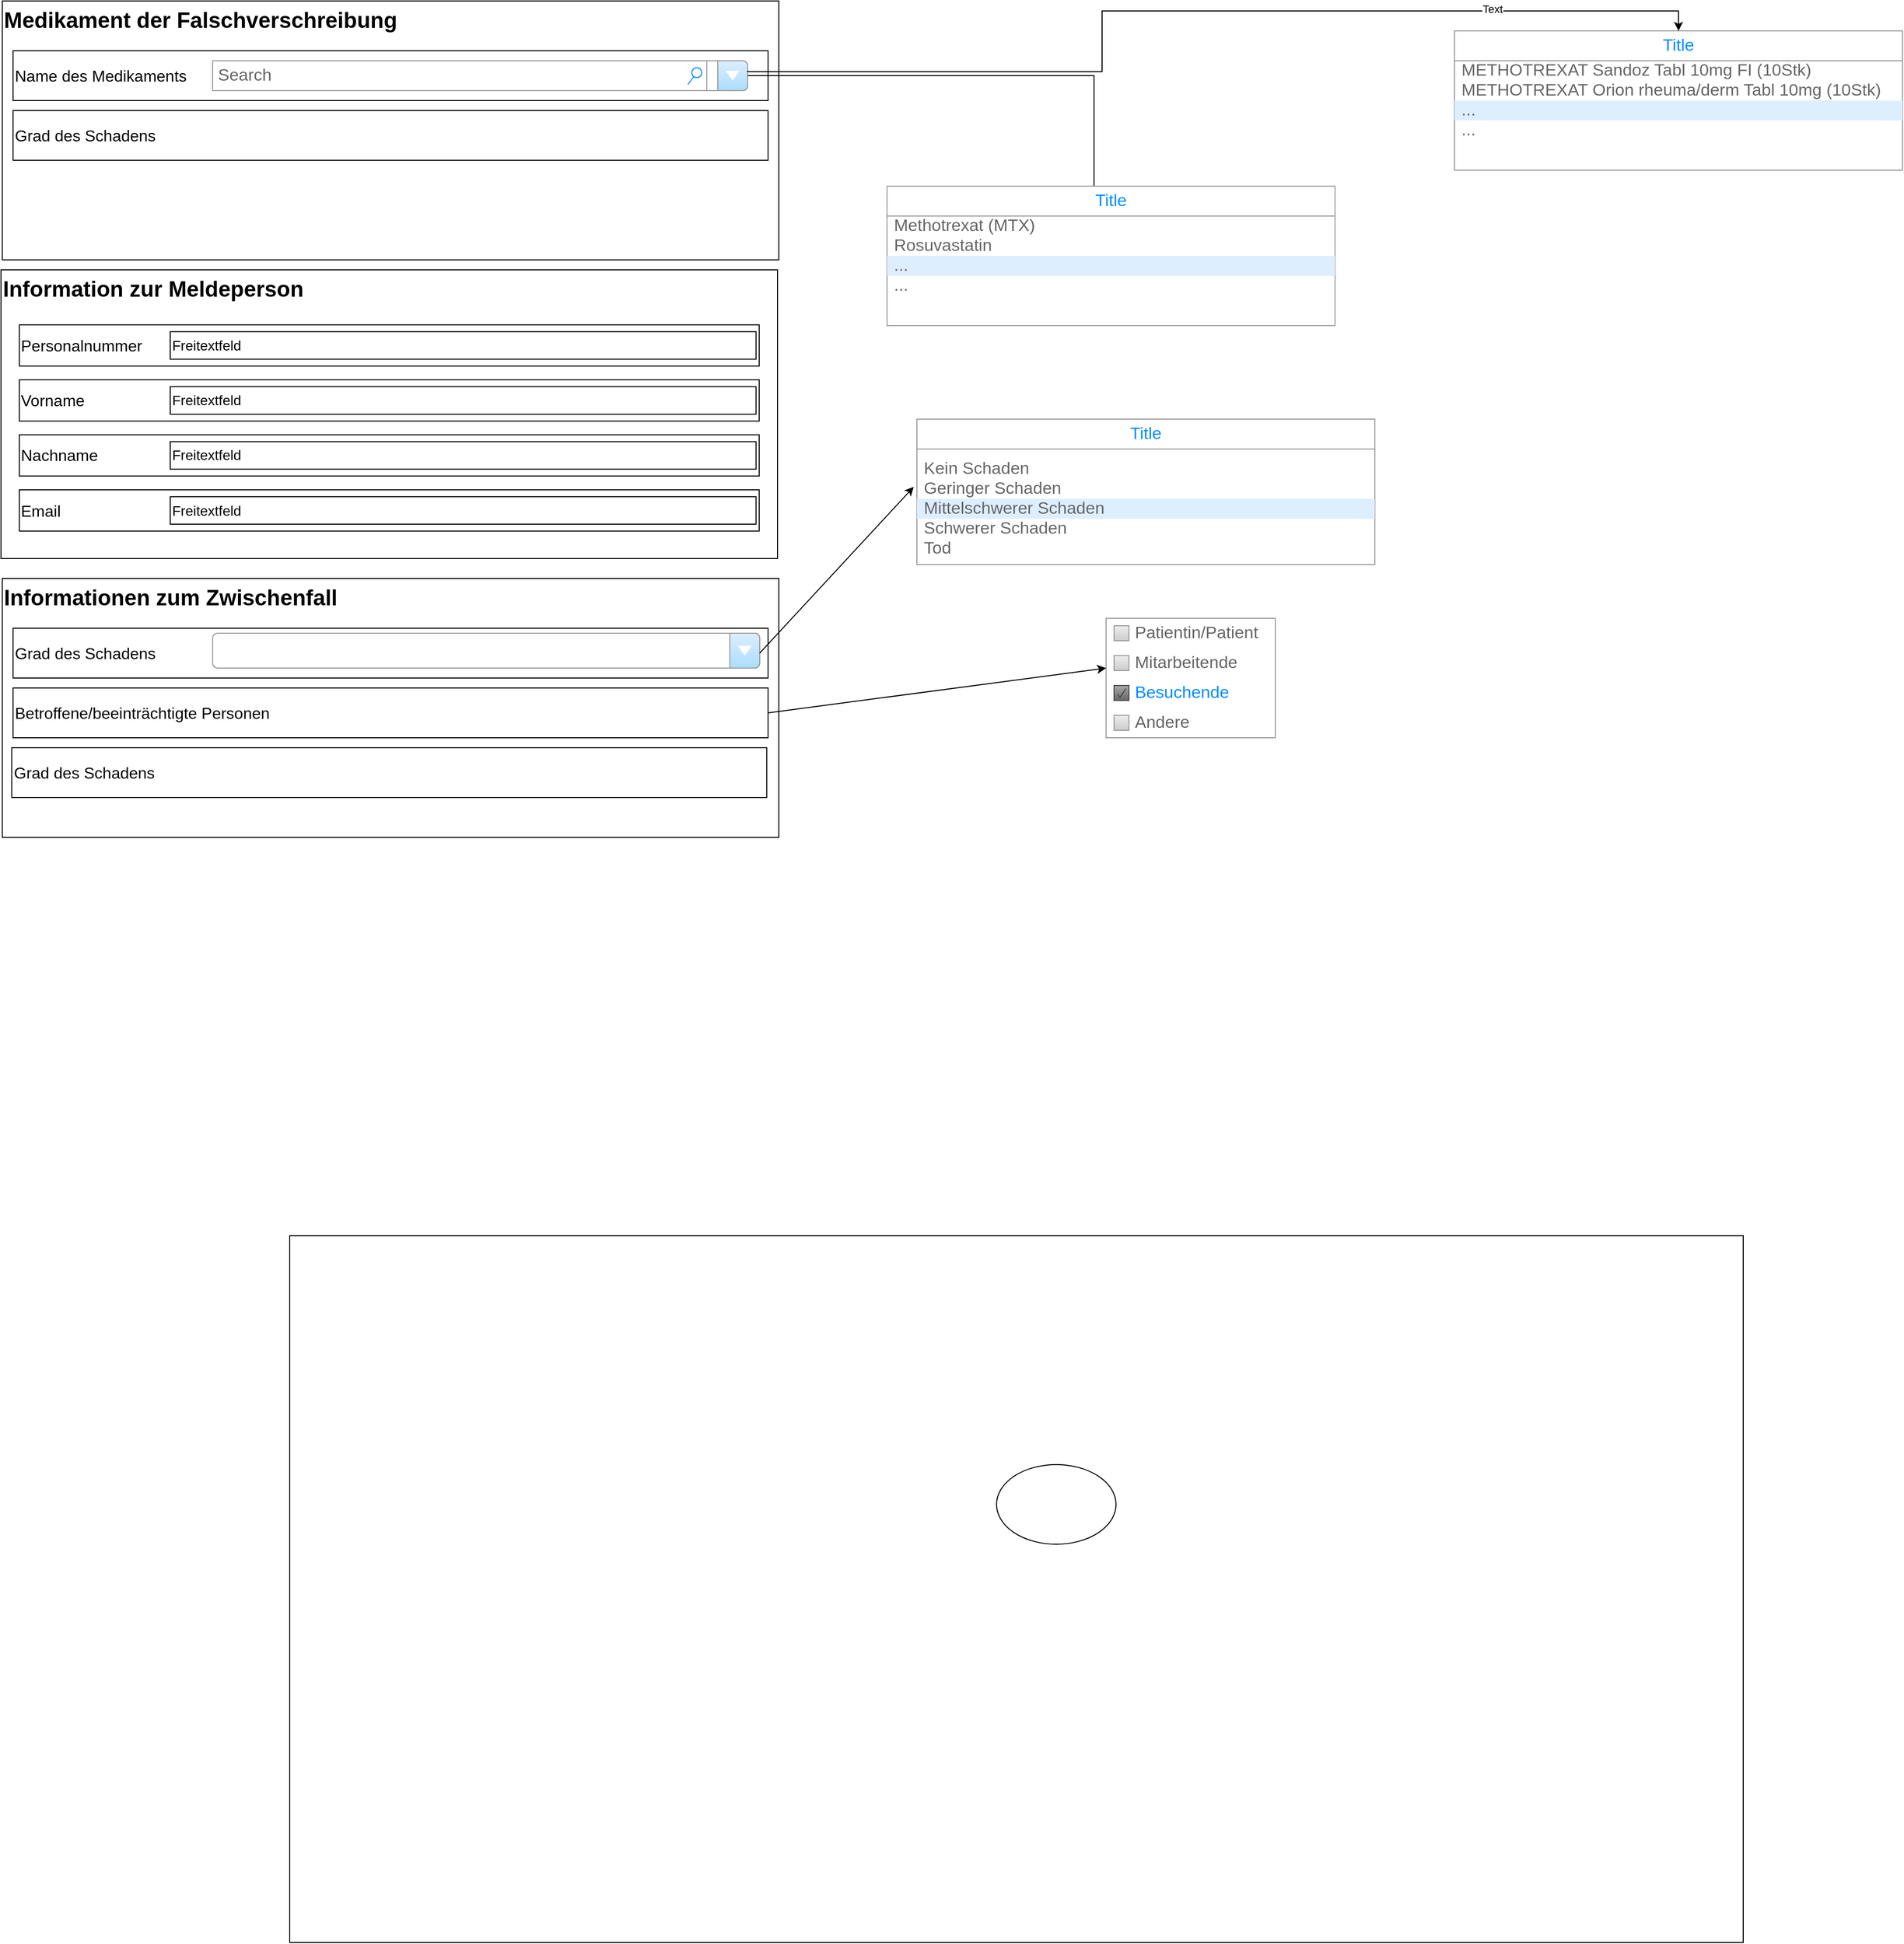 <mxfile version="21.6.5" type="github">
  <diagram name="Seite-1" id="8O7nqMV1pDiucMTswJLM">
    <mxGraphModel dx="4155" dy="1933" grid="1" gridSize="10" guides="1" tooltips="1" connect="1" arrows="1" fold="1" page="1" pageScale="1" pageWidth="827" pageHeight="1169" math="0" shadow="0">
      <root>
        <mxCell id="0" />
        <mxCell id="1" parent="0" />
        <mxCell id="bGcx2p2PE-QoZrHpDItu-20" value="" style="group" parent="1" vertex="1" connectable="0">
          <mxGeometry x="-2450" y="-1150" width="782.59" height="250" as="geometry" />
        </mxCell>
        <mxCell id="bGcx2p2PE-QoZrHpDItu-21" value="Medikament der Falschverschreibung" style="html=1;whiteSpace=wrap;container=1;verticalAlign=top;align=left;fontStyle=1;fontSize=22;" parent="bGcx2p2PE-QoZrHpDItu-20" vertex="1">
          <mxGeometry x="1.3" y="-10" width="780" height="260" as="geometry" />
        </mxCell>
        <mxCell id="bGcx2p2PE-QoZrHpDItu-22" value="&lt;font style=&quot;font-size: 16px;&quot;&gt;Name des Medikaments&lt;/font&gt;" style="html=1;whiteSpace=wrap;container=1;align=left;" parent="bGcx2p2PE-QoZrHpDItu-21" vertex="1">
          <mxGeometry x="10.81" y="50" width="758.37" height="50" as="geometry" />
        </mxCell>
        <mxCell id="bGcx2p2PE-QoZrHpDItu-37" value="&lt;table&gt;&lt;tbody&gt;&lt;tr&gt;&lt;td&gt;&lt;br&gt;&lt;/td&gt;&lt;/tr&gt;&lt;tr&gt;&lt;td&gt;&lt;br&gt;&lt;/td&gt;&lt;/tr&gt;&lt;tr&gt;&lt;td&gt;&lt;br&gt;&lt;/td&gt;&lt;/tr&gt;&lt;tr&gt;&lt;td&gt;&lt;br&gt;&lt;/td&gt;&lt;/tr&gt;&lt;tr&gt;&lt;td&gt;&lt;br&gt;&lt;/td&gt;&lt;/tr&gt;&lt;/tbody&gt;&lt;/table&gt;" style="strokeWidth=1;shadow=0;dashed=0;align=center;html=1;shape=mxgraph.mockup.forms.comboBox;strokeColor=#999999;fillColor=#ddeeff;align=left;fillColor2=#aaddff;mainText=;fontColor=#666666;fontSize=17;spacingLeft=3;container=1;" parent="bGcx2p2PE-QoZrHpDItu-20" vertex="1">
          <mxGeometry x="212.59" y="50" width="537.41" height="30" as="geometry" />
        </mxCell>
        <mxCell id="bGcx2p2PE-QoZrHpDItu-49" value="&lt;font style=&quot;font-size: 16px;&quot;&gt;Grad des Schadens&lt;/font&gt;" style="html=1;whiteSpace=wrap;container=1;align=left;" parent="bGcx2p2PE-QoZrHpDItu-20" vertex="1">
          <mxGeometry x="12.11" y="100" width="758.37" height="50" as="geometry" />
        </mxCell>
        <mxCell id="bGcx2p2PE-QoZrHpDItu-30" value="Search" style="strokeWidth=1;shadow=0;dashed=0;align=center;html=1;shape=mxgraph.mockup.forms.searchBox;strokeColor=#999999;mainText=;strokeColor2=#008cff;fontColor=#666666;fontSize=17;align=left;spacingLeft=3;whiteSpace=wrap;container=1;" parent="bGcx2p2PE-QoZrHpDItu-20" vertex="1">
          <mxGeometry x="212.59" y="50" width="496.314" height="30" as="geometry" />
        </mxCell>
        <mxCell id="bGcx2p2PE-QoZrHpDItu-10" value="" style="rounded=0;whiteSpace=wrap;html=1;container=1;" parent="1" vertex="1">
          <mxGeometry x="-2160" y="80" width="1460" height="710" as="geometry" />
        </mxCell>
        <mxCell id="bGcx2p2PE-QoZrHpDItu-11" value="" style="ellipse;whiteSpace=wrap;html=1;container=1;" parent="bGcx2p2PE-QoZrHpDItu-10" vertex="1">
          <mxGeometry x="710" y="230" width="120" height="80" as="geometry" />
        </mxCell>
        <mxCell id="bGcx2p2PE-QoZrHpDItu-19" value="" style="group" parent="1" vertex="1" connectable="0">
          <mxGeometry x="-2450" y="-890" width="780" height="290" as="geometry" />
        </mxCell>
        <mxCell id="bGcx2p2PE-QoZrHpDItu-1" value="Information zur Meldeperson" style="html=1;whiteSpace=wrap;container=0;verticalAlign=top;align=left;fontStyle=1;fontSize=22;" parent="bGcx2p2PE-QoZrHpDItu-19" vertex="1">
          <mxGeometry width="780" height="290" as="geometry" />
        </mxCell>
        <mxCell id="bGcx2p2PE-QoZrHpDItu-9" value="&lt;font style=&quot;font-size: 16px;&quot;&gt;Personalnummer&lt;/font&gt;" style="html=1;whiteSpace=wrap;container=1;align=left;" parent="bGcx2p2PE-QoZrHpDItu-19" vertex="1">
          <mxGeometry x="18.41" y="55.238" width="743.19" height="41.429" as="geometry" />
        </mxCell>
        <mxCell id="bGcx2p2PE-QoZrHpDItu-12" value="&lt;font style=&quot;font-size: 14px;&quot;&gt;Freitextfeld&lt;/font&gt;" style="rounded=0;whiteSpace=wrap;html=1;align=left;" parent="bGcx2p2PE-QoZrHpDItu-9" vertex="1">
          <mxGeometry x="151.59" y="6.905" width="588.41" height="27.619" as="geometry" />
        </mxCell>
        <mxCell id="bGcx2p2PE-QoZrHpDItu-13" value="&lt;font style=&quot;font-size: 16px;&quot;&gt;Vorname&lt;/font&gt;" style="html=1;whiteSpace=wrap;container=1;align=left;" parent="bGcx2p2PE-QoZrHpDItu-19" vertex="1">
          <mxGeometry x="18.41" y="110.476" width="743.19" height="41.429" as="geometry" />
        </mxCell>
        <mxCell id="bGcx2p2PE-QoZrHpDItu-14" value="&lt;font style=&quot;font-size: 14px;&quot;&gt;Freitextfeld&lt;/font&gt;" style="rounded=0;whiteSpace=wrap;html=1;align=left;" parent="bGcx2p2PE-QoZrHpDItu-13" vertex="1">
          <mxGeometry x="151.59" y="6.905" width="588.41" height="27.619" as="geometry" />
        </mxCell>
        <mxCell id="bGcx2p2PE-QoZrHpDItu-15" value="&lt;font style=&quot;font-size: 16px;&quot;&gt;Nachname&lt;/font&gt;" style="html=1;whiteSpace=wrap;container=1;align=left;" parent="bGcx2p2PE-QoZrHpDItu-19" vertex="1">
          <mxGeometry x="18.41" y="165.714" width="743.19" height="41.429" as="geometry" />
        </mxCell>
        <mxCell id="bGcx2p2PE-QoZrHpDItu-16" value="&lt;font style=&quot;font-size: 14px;&quot;&gt;Freitextfeld&lt;/font&gt;" style="rounded=0;whiteSpace=wrap;html=1;align=left;" parent="bGcx2p2PE-QoZrHpDItu-15" vertex="1">
          <mxGeometry x="151.59" y="6.905" width="588.41" height="27.619" as="geometry" />
        </mxCell>
        <mxCell id="bGcx2p2PE-QoZrHpDItu-17" value="&lt;font style=&quot;font-size: 16px;&quot;&gt;Email&lt;/font&gt;" style="html=1;whiteSpace=wrap;container=1;align=left;" parent="bGcx2p2PE-QoZrHpDItu-19" vertex="1">
          <mxGeometry x="18.41" y="220.952" width="743.19" height="41.429" as="geometry" />
        </mxCell>
        <mxCell id="bGcx2p2PE-QoZrHpDItu-18" value="&lt;font style=&quot;font-size: 14px;&quot;&gt;Freitextfeld&lt;/font&gt;" style="rounded=0;whiteSpace=wrap;html=1;align=left;" parent="bGcx2p2PE-QoZrHpDItu-17" vertex="1">
          <mxGeometry x="151.59" y="6.905" width="588.41" height="27.619" as="geometry" />
        </mxCell>
        <mxCell id="bGcx2p2PE-QoZrHpDItu-39" value="" style="edgeStyle=orthogonalEdgeStyle;rounded=0;orthogonalLoop=1;jettySize=auto;html=1;entryX=0.462;entryY=0.987;entryDx=0;entryDy=0;entryPerimeter=0;" parent="1" source="bGcx2p2PE-QoZrHpDItu-37" target="bGcx2p2PE-QoZrHpDItu-31" edge="1">
          <mxGeometry relative="1" as="geometry">
            <mxPoint x="-1310" y="-800" as="targetPoint" />
          </mxGeometry>
        </mxCell>
        <mxCell id="bGcx2p2PE-QoZrHpDItu-46" value="Text" style="edgeLabel;html=1;align=center;verticalAlign=middle;resizable=0;points=[];" parent="bGcx2p2PE-QoZrHpDItu-39" vertex="1" connectable="0">
          <mxGeometry x="0.593" y="2" relative="1" as="geometry">
            <mxPoint as="offset" />
          </mxGeometry>
        </mxCell>
        <mxCell id="bGcx2p2PE-QoZrHpDItu-31" value="" style="strokeWidth=1;shadow=0;dashed=0;align=center;html=1;shape=mxgraph.mockup.forms.rrect;rSize=0;strokeColor=#999999;fillColor=#ffffff;" parent="1" vertex="1">
          <mxGeometry x="-1560" y="-974" width="450" height="140" as="geometry" />
        </mxCell>
        <mxCell id="bGcx2p2PE-QoZrHpDItu-32" value="Title" style="strokeWidth=1;shadow=0;dashed=0;align=center;html=1;shape=mxgraph.mockup.forms.rrect;rSize=0;strokeColor=#999999;fontColor=#008cff;fontSize=17;fillColor=#ffffff;resizeWidth=1;whiteSpace=wrap;" parent="bGcx2p2PE-QoZrHpDItu-31" vertex="1">
          <mxGeometry width="450.0" height="30" relative="1" as="geometry">
            <mxPoint as="offset" />
          </mxGeometry>
        </mxCell>
        <mxCell id="bGcx2p2PE-QoZrHpDItu-33" value="Methotrexat (MTX)" style="strokeWidth=1;shadow=0;dashed=0;align=center;html=1;shape=mxgraph.mockup.forms.anchor;fontSize=17;fontColor=#666666;align=left;spacingLeft=5;resizeWidth=1;whiteSpace=wrap;" parent="bGcx2p2PE-QoZrHpDItu-31" vertex="1">
          <mxGeometry width="450.0" height="20" relative="1" as="geometry">
            <mxPoint y="30" as="offset" />
          </mxGeometry>
        </mxCell>
        <mxCell id="bGcx2p2PE-QoZrHpDItu-34" value="Rosuvastatin" style="strokeWidth=1;shadow=0;dashed=0;align=center;html=1;shape=mxgraph.mockup.forms.anchor;fontSize=17;fontColor=#666666;align=left;spacingLeft=5;resizeWidth=1;whiteSpace=wrap;" parent="bGcx2p2PE-QoZrHpDItu-31" vertex="1">
          <mxGeometry width="450.0" height="20" relative="1" as="geometry">
            <mxPoint y="50" as="offset" />
          </mxGeometry>
        </mxCell>
        <mxCell id="bGcx2p2PE-QoZrHpDItu-35" value="..." style="strokeWidth=1;shadow=0;dashed=0;align=center;html=1;shape=mxgraph.mockup.forms.rrect;rSize=0;fontSize=17;fontColor=#666666;align=left;spacingLeft=5;fillColor=#ddeeff;strokeColor=none;resizeWidth=1;whiteSpace=wrap;" parent="bGcx2p2PE-QoZrHpDItu-31" vertex="1">
          <mxGeometry width="450.0" height="20" relative="1" as="geometry">
            <mxPoint y="70" as="offset" />
          </mxGeometry>
        </mxCell>
        <mxCell id="bGcx2p2PE-QoZrHpDItu-36" value="..." style="strokeWidth=1;shadow=0;dashed=0;align=center;html=1;shape=mxgraph.mockup.forms.anchor;fontSize=17;fontColor=#666666;align=left;spacingLeft=5;resizeWidth=1;whiteSpace=wrap;" parent="bGcx2p2PE-QoZrHpDItu-31" vertex="1">
          <mxGeometry width="450.0" height="20" relative="1" as="geometry">
            <mxPoint y="90" as="offset" />
          </mxGeometry>
        </mxCell>
        <mxCell id="bGcx2p2PE-QoZrHpDItu-40" value="" style="strokeWidth=1;shadow=0;dashed=0;align=center;html=1;shape=mxgraph.mockup.forms.rrect;rSize=0;strokeColor=#999999;fillColor=#ffffff;" parent="1" vertex="1">
          <mxGeometry x="-990" y="-1130" width="450" height="140" as="geometry" />
        </mxCell>
        <mxCell id="bGcx2p2PE-QoZrHpDItu-41" value="Title" style="strokeWidth=1;shadow=0;dashed=0;align=center;html=1;shape=mxgraph.mockup.forms.rrect;rSize=0;strokeColor=#999999;fontColor=#008cff;fontSize=17;fillColor=#ffffff;resizeWidth=1;whiteSpace=wrap;" parent="bGcx2p2PE-QoZrHpDItu-40" vertex="1">
          <mxGeometry width="450.0" height="30" relative="1" as="geometry">
            <mxPoint as="offset" />
          </mxGeometry>
        </mxCell>
        <mxCell id="bGcx2p2PE-QoZrHpDItu-42" value="METHOTREXAT Sandoz Tabl 10mg FI (10Stk)" style="strokeWidth=1;shadow=0;dashed=0;align=center;html=1;shape=mxgraph.mockup.forms.anchor;fontSize=17;fontColor=#666666;align=left;spacingLeft=5;resizeWidth=1;whiteSpace=wrap;" parent="bGcx2p2PE-QoZrHpDItu-40" vertex="1">
          <mxGeometry width="450.0" height="20" relative="1" as="geometry">
            <mxPoint y="30" as="offset" />
          </mxGeometry>
        </mxCell>
        <mxCell id="bGcx2p2PE-QoZrHpDItu-43" value="METHOTREXAT Orion rheuma/derm Tabl 10mg (10Stk)" style="strokeWidth=1;shadow=0;dashed=0;align=center;html=1;shape=mxgraph.mockup.forms.anchor;fontSize=17;fontColor=#666666;align=left;spacingLeft=5;resizeWidth=1;whiteSpace=wrap;" parent="bGcx2p2PE-QoZrHpDItu-40" vertex="1">
          <mxGeometry width="450.0" height="20" relative="1" as="geometry">
            <mxPoint y="50" as="offset" />
          </mxGeometry>
        </mxCell>
        <mxCell id="bGcx2p2PE-QoZrHpDItu-44" value="..." style="strokeWidth=1;shadow=0;dashed=0;align=center;html=1;shape=mxgraph.mockup.forms.rrect;rSize=0;fontSize=17;fontColor=#666666;align=left;spacingLeft=5;fillColor=#ddeeff;strokeColor=none;resizeWidth=1;whiteSpace=wrap;" parent="bGcx2p2PE-QoZrHpDItu-40" vertex="1">
          <mxGeometry width="450.0" height="20" relative="1" as="geometry">
            <mxPoint y="70" as="offset" />
          </mxGeometry>
        </mxCell>
        <mxCell id="bGcx2p2PE-QoZrHpDItu-45" value="..." style="strokeWidth=1;shadow=0;dashed=0;align=center;html=1;shape=mxgraph.mockup.forms.anchor;fontSize=17;fontColor=#666666;align=left;spacingLeft=5;resizeWidth=1;whiteSpace=wrap;" parent="bGcx2p2PE-QoZrHpDItu-40" vertex="1">
          <mxGeometry width="450.0" height="20" relative="1" as="geometry">
            <mxPoint y="90" as="offset" />
          </mxGeometry>
        </mxCell>
        <mxCell id="bGcx2p2PE-QoZrHpDItu-47" value="" style="edgeStyle=orthogonalEdgeStyle;rounded=0;orthogonalLoop=1;jettySize=auto;html=1;" parent="1" target="bGcx2p2PE-QoZrHpDItu-41" edge="1">
          <mxGeometry relative="1" as="geometry">
            <mxPoint x="-1700" y="-1090" as="sourcePoint" />
            <mxPoint x="-1307" y="-800" as="targetPoint" />
            <Array as="points">
              <mxPoint x="-1700" y="-1089" />
              <mxPoint x="-1344" y="-1089" />
              <mxPoint x="-1344" y="-1150" />
              <mxPoint x="-765" y="-1150" />
            </Array>
          </mxGeometry>
        </mxCell>
        <mxCell id="bGcx2p2PE-QoZrHpDItu-48" value="Text" style="edgeLabel;html=1;align=center;verticalAlign=middle;resizable=0;points=[];" parent="bGcx2p2PE-QoZrHpDItu-47" vertex="1" connectable="0">
          <mxGeometry x="0.593" y="2" relative="1" as="geometry">
            <mxPoint as="offset" />
          </mxGeometry>
        </mxCell>
        <mxCell id="FmK_zJNC0J271hB84PhB-1" value="" style="group" vertex="1" connectable="0" parent="1">
          <mxGeometry x="-2450" y="-570" width="782.59" height="250" as="geometry" />
        </mxCell>
        <mxCell id="FmK_zJNC0J271hB84PhB-2" value="Informationen zum Zwischenfall" style="html=1;whiteSpace=wrap;container=1;verticalAlign=top;align=left;fontStyle=1;fontSize=22;" vertex="1" parent="FmK_zJNC0J271hB84PhB-1">
          <mxGeometry x="1.3" y="-10" width="780" height="260" as="geometry" />
        </mxCell>
        <mxCell id="FmK_zJNC0J271hB84PhB-3" value="&lt;font style=&quot;font-size: 16px;&quot;&gt;Grad des Schadens&lt;/font&gt;" style="html=1;whiteSpace=wrap;container=1;align=left;" vertex="1" parent="FmK_zJNC0J271hB84PhB-2">
          <mxGeometry x="10.81" y="50" width="758.37" height="50" as="geometry" />
        </mxCell>
        <mxCell id="FmK_zJNC0J271hB84PhB-16" value="" style="strokeWidth=1;shadow=0;dashed=0;align=center;html=1;shape=mxgraph.mockup.forms.comboBox;strokeColor=#999999;fillColor=#ddeeff;align=left;fillColor2=#aaddff;mainText=;fontColor=#666666;fontSize=17;spacingLeft=3;" vertex="1" parent="FmK_zJNC0J271hB84PhB-3">
          <mxGeometry x="200.48" y="5" width="549.52" height="35" as="geometry" />
        </mxCell>
        <mxCell id="FmK_zJNC0J271hB84PhB-15" value="&lt;font style=&quot;font-size: 16px;&quot;&gt;Grad des Schadens&lt;/font&gt;" style="html=1;whiteSpace=wrap;container=1;align=left;" vertex="1" parent="FmK_zJNC0J271hB84PhB-2">
          <mxGeometry x="9.51" y="170" width="758.37" height="50" as="geometry" />
        </mxCell>
        <mxCell id="FmK_zJNC0J271hB84PhB-5" value="&lt;font style=&quot;font-size: 16px;&quot;&gt;Betroffene/beeinträchtigte Personen&lt;/font&gt;" style="html=1;whiteSpace=wrap;container=1;align=left;" vertex="1" parent="FmK_zJNC0J271hB84PhB-1">
          <mxGeometry x="12.11" y="100" width="758.37" height="50" as="geometry" />
        </mxCell>
        <mxCell id="FmK_zJNC0J271hB84PhB-7" value="" style="strokeWidth=1;shadow=0;dashed=0;align=center;html=1;shape=mxgraph.mockup.forms.rrect;rSize=0;strokeColor=#999999;fillColor=#ffffff;recursiveResize=0;" vertex="1" parent="1">
          <mxGeometry x="-1340" y="-540" width="170" height="120" as="geometry" />
        </mxCell>
        <mxCell id="FmK_zJNC0J271hB84PhB-8" value="Patientin/Patient" style="strokeWidth=1;shadow=0;dashed=0;align=center;html=1;shape=mxgraph.mockup.forms.rrect;rSize=0;fillColor=#eeeeee;strokeColor=#999999;gradientColor=#cccccc;align=left;spacingLeft=4;fontSize=17;fontColor=#666666;labelPosition=right;" vertex="1" parent="FmK_zJNC0J271hB84PhB-7">
          <mxGeometry x="8" y="7.5" width="15" height="15" as="geometry" />
        </mxCell>
        <mxCell id="FmK_zJNC0J271hB84PhB-9" value="Mitarbeitende" style="strokeWidth=1;shadow=0;dashed=0;align=center;html=1;shape=mxgraph.mockup.forms.rrect;rSize=0;fillColor=#eeeeee;strokeColor=#999999;gradientColor=#cccccc;align=left;spacingLeft=4;fontSize=17;fontColor=#666666;labelPosition=right;" vertex="1" parent="FmK_zJNC0J271hB84PhB-7">
          <mxGeometry x="8" y="37.5" width="15" height="15" as="geometry" />
        </mxCell>
        <mxCell id="FmK_zJNC0J271hB84PhB-10" value="Besuchende" style="strokeWidth=1;shadow=0;dashed=0;align=center;html=1;shape=mxgraph.mockup.forms.checkbox;rSize=0;resizable=0;fillColor=#aaaaaa;strokeColor=#444444;gradientColor=#666666;align=left;spacingLeft=4;fontSize=17;fontColor=#008cff;labelPosition=right;" vertex="1" parent="FmK_zJNC0J271hB84PhB-7">
          <mxGeometry x="8" y="67.5" width="15" height="15" as="geometry" />
        </mxCell>
        <mxCell id="FmK_zJNC0J271hB84PhB-11" value="Andere" style="strokeWidth=1;shadow=0;dashed=0;align=center;html=1;shape=mxgraph.mockup.forms.rrect;rSize=0;fillColor=#eeeeee;strokeColor=#999999;gradientColor=#cccccc;align=left;spacingLeft=4;fontSize=17;fontColor=#666666;labelPosition=right;" vertex="1" parent="FmK_zJNC0J271hB84PhB-7">
          <mxGeometry x="8" y="97.5" width="15" height="15" as="geometry" />
        </mxCell>
        <mxCell id="FmK_zJNC0J271hB84PhB-14" value="" style="endArrow=classic;html=1;rounded=0;entryX=0;entryY=0.417;entryDx=0;entryDy=0;entryPerimeter=0;exitX=1;exitY=0.5;exitDx=0;exitDy=0;" edge="1" parent="1" source="FmK_zJNC0J271hB84PhB-5" target="FmK_zJNC0J271hB84PhB-7">
          <mxGeometry width="50" height="50" relative="1" as="geometry">
            <mxPoint x="-1590" y="-490" as="sourcePoint" />
            <mxPoint x="-1540" y="-540" as="targetPoint" />
          </mxGeometry>
        </mxCell>
        <mxCell id="FmK_zJNC0J271hB84PhB-18" value="" style="strokeWidth=1;shadow=0;dashed=0;align=center;html=1;shape=mxgraph.mockup.forms.rrect;rSize=0;strokeColor=#999999;fillColor=#ffffff;" vertex="1" parent="1">
          <mxGeometry x="-1530" y="-730" width="460" height="136" as="geometry" />
        </mxCell>
        <mxCell id="FmK_zJNC0J271hB84PhB-19" value="Title" style="strokeWidth=1;shadow=0;dashed=0;align=center;html=1;shape=mxgraph.mockup.forms.rrect;rSize=0;strokeColor=#999999;fontColor=#008cff;fontSize=17;fillColor=#ffffff;resizeWidth=1;whiteSpace=wrap;" vertex="1" parent="FmK_zJNC0J271hB84PhB-18">
          <mxGeometry width="460.0" height="30" relative="1" as="geometry">
            <mxPoint y="-10" as="offset" />
          </mxGeometry>
        </mxCell>
        <mxCell id="FmK_zJNC0J271hB84PhB-20" value="Kein Schaden" style="strokeWidth=1;shadow=0;dashed=0;align=center;html=1;shape=mxgraph.mockup.forms.anchor;fontSize=17;fontColor=#666666;align=left;spacingLeft=5;resizeWidth=1;whiteSpace=wrap;" vertex="1" parent="FmK_zJNC0J271hB84PhB-18">
          <mxGeometry width="460.0" height="20" relative="1" as="geometry">
            <mxPoint y="30" as="offset" />
          </mxGeometry>
        </mxCell>
        <mxCell id="FmK_zJNC0J271hB84PhB-21" value="Geringer Schaden" style="strokeWidth=1;shadow=0;dashed=0;align=center;html=1;shape=mxgraph.mockup.forms.anchor;fontSize=17;fontColor=#666666;align=left;spacingLeft=5;resizeWidth=1;whiteSpace=wrap;" vertex="1" parent="FmK_zJNC0J271hB84PhB-18">
          <mxGeometry width="460.0" height="20" relative="1" as="geometry">
            <mxPoint y="50" as="offset" />
          </mxGeometry>
        </mxCell>
        <mxCell id="FmK_zJNC0J271hB84PhB-22" value="Mittelschwerer Schaden" style="strokeWidth=1;shadow=0;dashed=0;align=center;html=1;shape=mxgraph.mockup.forms.rrect;rSize=0;fontSize=17;fontColor=#666666;align=left;spacingLeft=5;fillColor=#ddeeff;strokeColor=none;resizeWidth=1;whiteSpace=wrap;" vertex="1" parent="FmK_zJNC0J271hB84PhB-18">
          <mxGeometry width="460.0" height="20" relative="1" as="geometry">
            <mxPoint y="70" as="offset" />
          </mxGeometry>
        </mxCell>
        <mxCell id="FmK_zJNC0J271hB84PhB-23" value="Schwerer Schaden" style="strokeWidth=1;shadow=0;dashed=0;align=center;html=1;shape=mxgraph.mockup.forms.anchor;fontSize=17;fontColor=#666666;align=left;spacingLeft=5;resizeWidth=1;whiteSpace=wrap;" vertex="1" parent="FmK_zJNC0J271hB84PhB-18">
          <mxGeometry width="460.0" height="20" relative="1" as="geometry">
            <mxPoint y="90" as="offset" />
          </mxGeometry>
        </mxCell>
        <mxCell id="FmK_zJNC0J271hB84PhB-25" value="Tod" style="strokeWidth=1;shadow=0;dashed=0;align=center;html=1;shape=mxgraph.mockup.forms.anchor;fontSize=17;fontColor=#666666;align=left;spacingLeft=5;resizeWidth=1;whiteSpace=wrap;" vertex="1" parent="FmK_zJNC0J271hB84PhB-18">
          <mxGeometry y="110" width="460.0" height="20" as="geometry" />
        </mxCell>
        <mxCell id="FmK_zJNC0J271hB84PhB-24" value="" style="endArrow=classic;html=1;rounded=0;exitX=1;exitY=0.571;exitDx=0;exitDy=0;exitPerimeter=0;entryX=-0.007;entryY=0.4;entryDx=0;entryDy=0;entryPerimeter=0;" edge="1" parent="1" source="FmK_zJNC0J271hB84PhB-16" target="FmK_zJNC0J271hB84PhB-21">
          <mxGeometry width="50" height="50" relative="1" as="geometry">
            <mxPoint x="-1600" y="-534" as="sourcePoint" />
            <mxPoint x="-1550" y="-584" as="targetPoint" />
          </mxGeometry>
        </mxCell>
      </root>
    </mxGraphModel>
  </diagram>
</mxfile>
